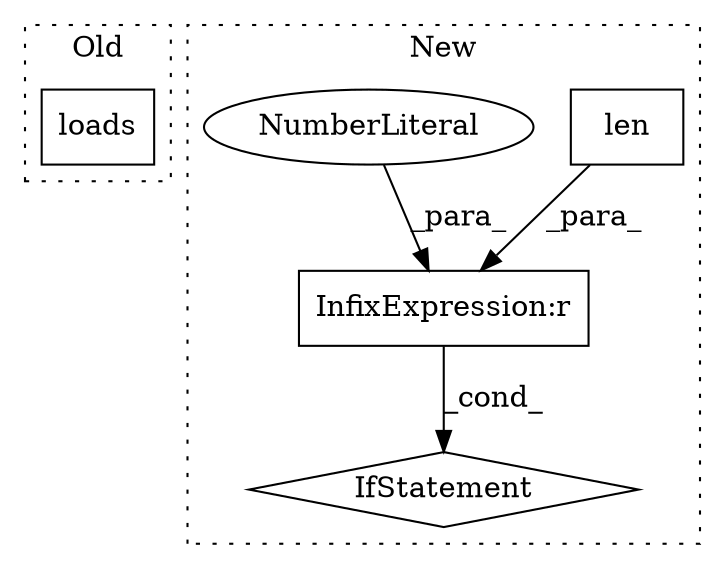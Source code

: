 digraph G {
subgraph cluster0 {
1 [label="loads" a="32" s="1466,1493" l="6,1" shape="box"];
label = "Old";
style="dotted";
}
subgraph cluster1 {
2 [label="len" a="32" s="1486,1499" l="4,1" shape="box"];
3 [label="IfStatement" a="25" s="1482,1504" l="4,2" shape="diamond"];
4 [label="InfixExpression:r" a="27" s="1500" l="3" shape="box"];
5 [label="NumberLiteral" a="34" s="1503" l="1" shape="ellipse"];
label = "New";
style="dotted";
}
2 -> 4 [label="_para_"];
4 -> 3 [label="_cond_"];
5 -> 4 [label="_para_"];
}